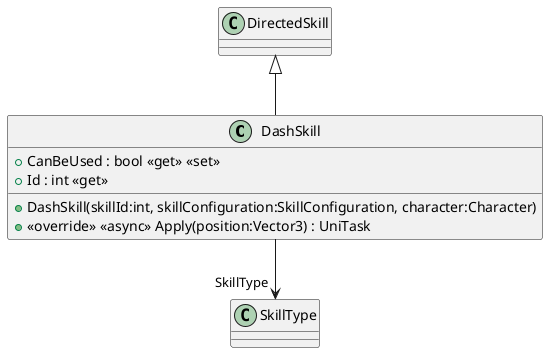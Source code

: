 @startuml
class DashSkill {
    + DashSkill(skillId:int, skillConfiguration:SkillConfiguration, character:Character)
    + CanBeUsed : bool <<get>> <<set>>
    + <<override>> <<async>> Apply(position:Vector3) : UniTask
    + Id : int <<get>>
}
DirectedSkill <|-- DashSkill
DashSkill --> "SkillType" SkillType
@enduml
